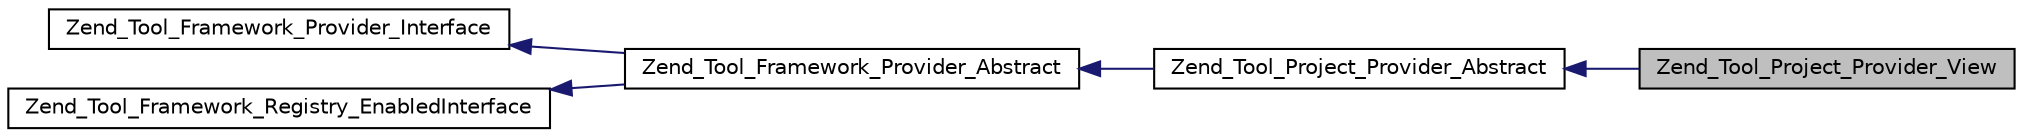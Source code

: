 digraph G
{
  edge [fontname="Helvetica",fontsize="10",labelfontname="Helvetica",labelfontsize="10"];
  node [fontname="Helvetica",fontsize="10",shape=record];
  rankdir="LR";
  Node1 [label="Zend_Tool_Project_Provider_View",height=0.2,width=0.4,color="black", fillcolor="grey75", style="filled" fontcolor="black"];
  Node2 -> Node1 [dir="back",color="midnightblue",fontsize="10",style="solid",fontname="Helvetica"];
  Node2 [label="Zend_Tool_Project_Provider_Abstract",height=0.2,width=0.4,color="black", fillcolor="white", style="filled",URL="$class_zend___tool___project___provider___abstract.html"];
  Node3 -> Node2 [dir="back",color="midnightblue",fontsize="10",style="solid",fontname="Helvetica"];
  Node3 [label="Zend_Tool_Framework_Provider_Abstract",height=0.2,width=0.4,color="black", fillcolor="white", style="filled",URL="$class_zend___tool___framework___provider___abstract.html"];
  Node4 -> Node3 [dir="back",color="midnightblue",fontsize="10",style="solid",fontname="Helvetica"];
  Node4 [label="Zend_Tool_Framework_Provider_Interface",height=0.2,width=0.4,color="black", fillcolor="white", style="filled",URL="$interface_zend___tool___framework___provider___interface.html"];
  Node5 -> Node3 [dir="back",color="midnightblue",fontsize="10",style="solid",fontname="Helvetica"];
  Node5 [label="Zend_Tool_Framework_Registry_EnabledInterface",height=0.2,width=0.4,color="black", fillcolor="white", style="filled",URL="$interface_zend___tool___framework___registry___enabled_interface.html"];
}
